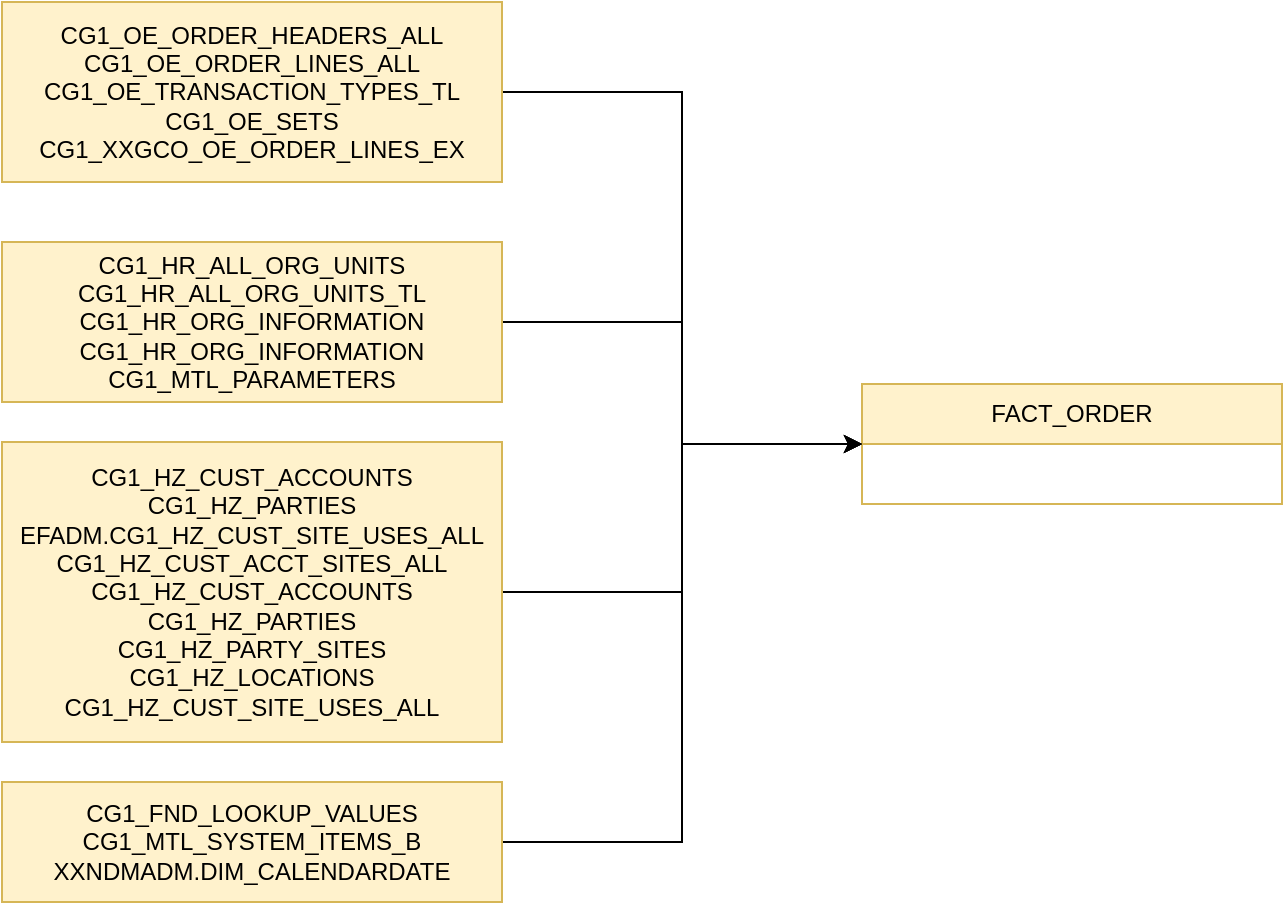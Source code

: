 <mxfile version="21.1.8" type="github">
  <diagram id="R2lEEEUBdFMjLlhIrx00" name="Page-1">
    <mxGraphModel dx="794" dy="502" grid="1" gridSize="10" guides="1" tooltips="1" connect="1" arrows="1" fold="1" page="1" pageScale="1" pageWidth="850" pageHeight="1100" math="0" shadow="0" extFonts="Permanent Marker^https://fonts.googleapis.com/css?family=Permanent+Marker">
      <root>
        <mxCell id="0" />
        <mxCell id="1" parent="0" />
        <mxCell id="8-FQnn_b8DL8u37OmV44-115" value="FACT_ORDER" style="swimlane;fontStyle=0;childLayout=stackLayout;horizontal=1;startSize=30;horizontalStack=0;resizeParent=1;resizeParentMax=0;resizeLast=0;collapsible=1;marginBottom=0;whiteSpace=wrap;html=1;fillColor=#fff2cc;strokeColor=#d6b656;gradientColor=none;swimlaneFillColor=default;" vertex="1" parent="1">
          <mxGeometry x="460" y="251" width="210" height="60" as="geometry" />
        </mxCell>
        <mxCell id="8-FQnn_b8DL8u37OmV44-129" style="edgeStyle=orthogonalEdgeStyle;rounded=0;orthogonalLoop=1;jettySize=auto;html=1;" edge="1" parent="1">
          <mxGeometry relative="1" as="geometry">
            <mxPoint x="160" y="350" as="targetPoint" />
            <mxPoint x="160" y="350" as="sourcePoint" />
          </mxGeometry>
        </mxCell>
        <mxCell id="8-FQnn_b8DL8u37OmV44-146" style="edgeStyle=orthogonalEdgeStyle;rounded=0;orthogonalLoop=1;jettySize=auto;html=1;entryX=0;entryY=0.5;entryDx=0;entryDy=0;" edge="1" parent="1" source="8-FQnn_b8DL8u37OmV44-137" target="8-FQnn_b8DL8u37OmV44-115">
          <mxGeometry relative="1" as="geometry" />
        </mxCell>
        <mxCell id="8-FQnn_b8DL8u37OmV44-137" value="CG1_OE_ORDER_HEADERS_ALL&#xa;CG1_OE_ORDER_LINES_ALL&#xa;CG1_OE_TRANSACTION_TYPES_TL&#xa;CG1_OE_SETS&#xa;CG1_XXGCO_OE_ORDER_LINES_EX" style="rounded=0;whiteSpace=wrap;html=1;fillColor=#fff2cc;strokeColor=#d6b656;" vertex="1" parent="1">
          <mxGeometry x="30" y="60" width="250" height="90" as="geometry" />
        </mxCell>
        <mxCell id="8-FQnn_b8DL8u37OmV44-147" style="edgeStyle=orthogonalEdgeStyle;rounded=0;orthogonalLoop=1;jettySize=auto;html=1;entryX=0;entryY=0.5;entryDx=0;entryDy=0;" edge="1" parent="1" source="8-FQnn_b8DL8u37OmV44-138" target="8-FQnn_b8DL8u37OmV44-115">
          <mxGeometry relative="1" as="geometry" />
        </mxCell>
        <mxCell id="8-FQnn_b8DL8u37OmV44-138" value="CG1_HR_ALL_ORG_UNITS&#xa;CG1_HR_ALL_ORG_UNITS_TL&#xa;CG1_HR_ORG_INFORMATION&#xa;CG1_HR_ORG_INFORMATION&#xa;CG1_MTL_PARAMETERS" style="rounded=0;whiteSpace=wrap;html=1;fillColor=#fff2cc;strokeColor=#d6b656;" vertex="1" parent="1">
          <mxGeometry x="30" y="180" width="250" height="80" as="geometry" />
        </mxCell>
        <mxCell id="8-FQnn_b8DL8u37OmV44-148" style="edgeStyle=orthogonalEdgeStyle;rounded=0;orthogonalLoop=1;jettySize=auto;html=1;entryX=0;entryY=0.5;entryDx=0;entryDy=0;" edge="1" parent="1" source="8-FQnn_b8DL8u37OmV44-139" target="8-FQnn_b8DL8u37OmV44-115">
          <mxGeometry relative="1" as="geometry" />
        </mxCell>
        <mxCell id="8-FQnn_b8DL8u37OmV44-139" value="CG1_HZ_CUST_ACCOUNTS&#xa;CG1_HZ_PARTIES&#xa;EFADM.CG1_HZ_CUST_SITE_USES_ALL&#xa;CG1_HZ_CUST_ACCT_SITES_ALL&#xa;CG1_HZ_CUST_ACCOUNTS&#xa;CG1_HZ_PARTIES&#xa;CG1_HZ_PARTY_SITES&#xa;CG1_HZ_LOCATIONS&#xa;CG1_HZ_CUST_SITE_USES_ALL" style="rounded=0;whiteSpace=wrap;html=1;fillColor=#fff2cc;strokeColor=#d6b656;" vertex="1" parent="1">
          <mxGeometry x="30" y="280" width="250" height="150" as="geometry" />
        </mxCell>
        <mxCell id="8-FQnn_b8DL8u37OmV44-149" style="edgeStyle=orthogonalEdgeStyle;rounded=0;orthogonalLoop=1;jettySize=auto;html=1;entryX=0;entryY=0.5;entryDx=0;entryDy=0;" edge="1" parent="1" source="8-FQnn_b8DL8u37OmV44-140" target="8-FQnn_b8DL8u37OmV44-115">
          <mxGeometry relative="1" as="geometry" />
        </mxCell>
        <mxCell id="8-FQnn_b8DL8u37OmV44-140" value="CG1_FND_LOOKUP_VALUES&#xa;CG1_MTL_SYSTEM_ITEMS_B&#xa;XXNDMADM.DIM_CALENDARDATE" style="rounded=0;whiteSpace=wrap;html=1;fillColor=#fff2cc;strokeColor=#d6b656;" vertex="1" parent="1">
          <mxGeometry x="30" y="450" width="250" height="60" as="geometry" />
        </mxCell>
      </root>
    </mxGraphModel>
  </diagram>
</mxfile>
